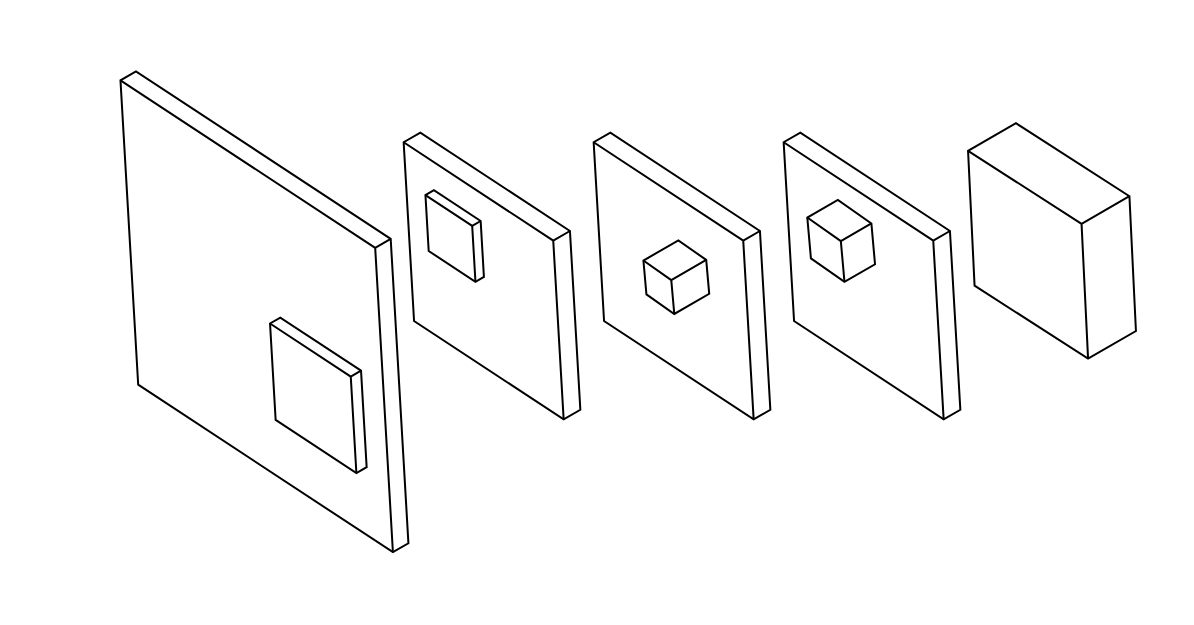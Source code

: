 <mxfile version="16.1.0" type="github"><diagram id="9rZUvcMyErlgXJxtF-5N" name="Page-1"><mxGraphModel dx="716" dy="368" grid="1" gridSize="10" guides="1" tooltips="1" connect="1" arrows="1" fold="1" page="1" pageScale="1" pageWidth="850" pageHeight="1100" math="0" shadow="0"><root><mxCell id="0"/><mxCell id="1" parent="0"/><mxCell id="ayJxFx4pNN72XMzPXIV4-15" value="" style="html=1;whiteSpace=wrap;shape=isoCube2;backgroundOutline=1;isoAngle=15.663;rotation=-120;" vertex="1" parent="1"><mxGeometry x="170" y="160" width="160" height="90" as="geometry"/></mxCell><mxCell id="ayJxFx4pNN72XMzPXIV4-9" value="" style="html=1;whiteSpace=wrap;shape=isoCube2;backgroundOutline=1;isoAngle=15.663;rotation=-120;" vertex="1" parent="1"><mxGeometry y="150" width="272.44" height="145.78" as="geometry"/></mxCell><mxCell id="ayJxFx4pNN72XMzPXIV4-10" value="" style="html=1;whiteSpace=wrap;shape=isoCube2;backgroundOutline=1;isoAngle=15.663;rotation=-120;" vertex="1" parent="1"><mxGeometry x="120.0" y="240" width="86.34" height="49.29" as="geometry"/></mxCell><mxCell id="ayJxFx4pNN72XMzPXIV4-20" value="" style="html=1;whiteSpace=wrap;shape=isoCube2;backgroundOutline=1;isoAngle=15.663;rotation=-120;" vertex="1" parent="1"><mxGeometry x="265" y="160" width="160" height="90" as="geometry"/></mxCell><mxCell id="ayJxFx4pNN72XMzPXIV4-17" value="" style="html=1;whiteSpace=wrap;shape=isoCube2;backgroundOutline=1;isoAngle=15.663;rotation=-120;" vertex="1" parent="1"><mxGeometry x="206.34" y="170" width="50" height="30" as="geometry"/></mxCell><mxCell id="ayJxFx4pNN72XMzPXIV4-21" value="" style="html=1;whiteSpace=wrap;shape=isoCube2;backgroundOutline=1;isoAngle=15.663;rotation=-120;" vertex="1" parent="1"><mxGeometry x="360" y="160" width="160" height="90" as="geometry"/></mxCell><mxCell id="ayJxFx4pNN72XMzPXIV4-22" value="" style="html=1;whiteSpace=wrap;shape=isoCube2;backgroundOutline=1;isoAngle=14.534;rotation=-120;" vertex="1" parent="1"><mxGeometry x="326.73" y="188.33" width="30.86" height="34.51" as="geometry"/></mxCell><mxCell id="ayJxFx4pNN72XMzPXIV4-24" value="" style="html=1;whiteSpace=wrap;shape=isoCube2;backgroundOutline=1;isoAngle=14.534;rotation=-120;" vertex="1" parent="1"><mxGeometry x="406" y="170" width="37.16" height="34.91" as="geometry"/></mxCell><mxCell id="ayJxFx4pNN72XMzPXIV4-25" value="" style="html=1;whiteSpace=wrap;shape=isoCube2;backgroundOutline=1;isoAngle=16.037;rotation=-120;" vertex="1" parent="1"><mxGeometry x="470" y="142.75" width="120" height="89.41" as="geometry"/></mxCell></root></mxGraphModel></diagram></mxfile>